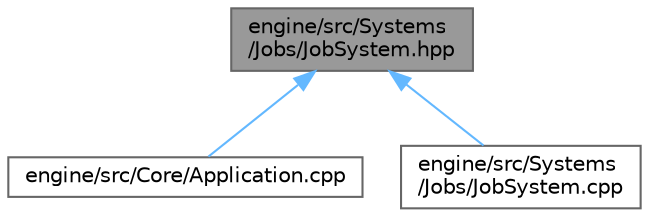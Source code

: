 digraph "engine/src/Systems/Jobs/JobSystem.hpp"
{
 // LATEX_PDF_SIZE
  bgcolor="transparent";
  edge [fontname=Helvetica,fontsize=10,labelfontname=Helvetica,labelfontsize=10];
  node [fontname=Helvetica,fontsize=10,shape=box,height=0.2,width=0.4];
  Node1 [id="Node000001",label="engine/src/Systems\l/Jobs/JobSystem.hpp",height=0.2,width=0.4,color="gray40", fillcolor="grey60", style="filled", fontcolor="black",tooltip="JobSystem class following VoidArchitect engine patterns."];
  Node1 -> Node2 [id="edge1_Node000001_Node000002",dir="back",color="steelblue1",style="solid",tooltip=" "];
  Node2 [id="Node000002",label="engine/src/Core/Application.cpp",height=0.2,width=0.4,color="grey40", fillcolor="white", style="filled",URL="$_application_8cpp.html",tooltip=" "];
  Node1 -> Node3 [id="edge2_Node000001_Node000003",dir="back",color="steelblue1",style="solid",tooltip=" "];
  Node3 [id="Node000003",label="engine/src/Systems\l/Jobs/JobSystem.cpp",height=0.2,width=0.4,color="grey40", fillcolor="white", style="filled",URL="$_job_system_8cpp.html",tooltip=" "];
}
